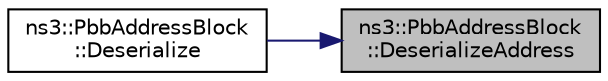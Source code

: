 digraph "ns3::PbbAddressBlock::DeserializeAddress"
{
 // LATEX_PDF_SIZE
  edge [fontname="Helvetica",fontsize="10",labelfontname="Helvetica",labelfontsize="10"];
  node [fontname="Helvetica",fontsize="10",shape=record];
  rankdir="RL";
  Node1 [label="ns3::PbbAddressBlock\l::DeserializeAddress",height=0.2,width=0.4,color="black", fillcolor="grey75", style="filled", fontcolor="black",tooltip="Deserialize one address."];
  Node1 -> Node2 [dir="back",color="midnightblue",fontsize="10",style="solid",fontname="Helvetica"];
  Node2 [label="ns3::PbbAddressBlock\l::Deserialize",height=0.2,width=0.4,color="black", fillcolor="white", style="filled",URL="$classns3_1_1_pbb_address_block.html#ac3afa495e1765e58ea203d42a8860492",tooltip="Deserializes an address block from the specified buffer."];
}
